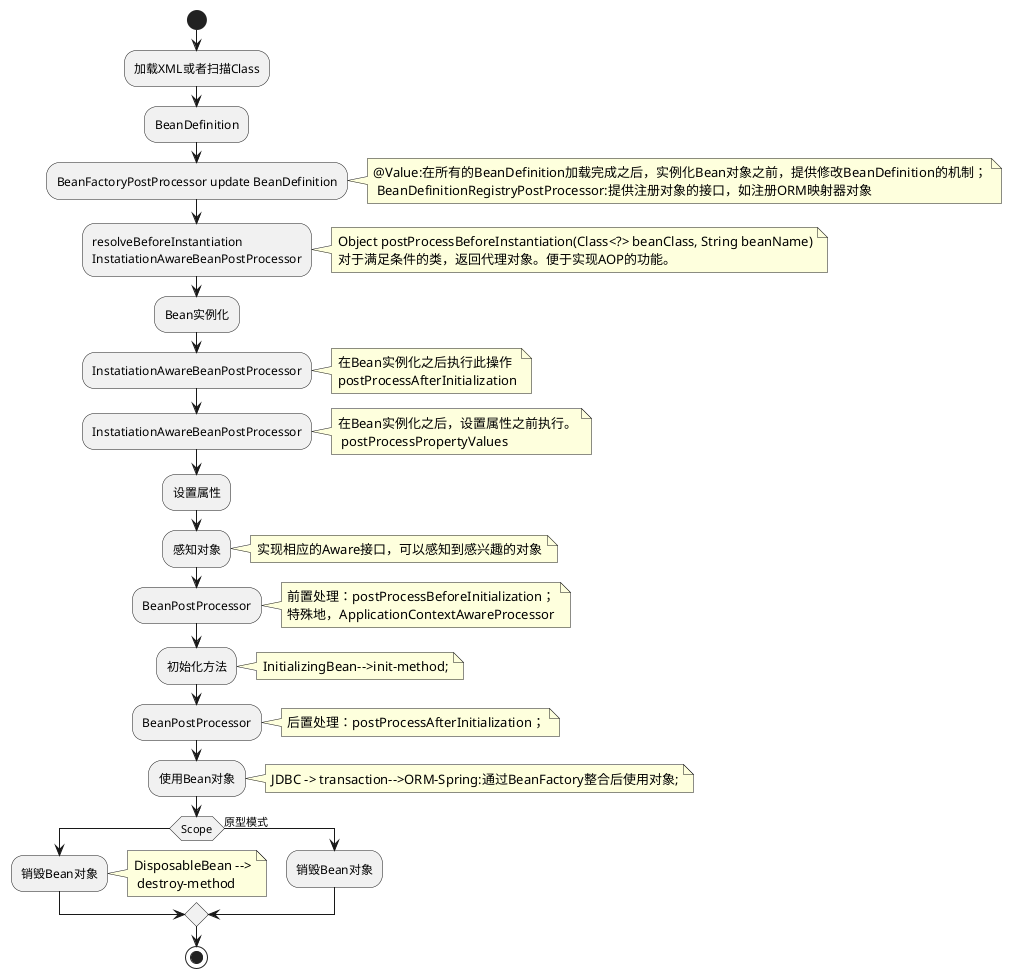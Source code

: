 @startuml
'https://plantuml.com/activity-diagram-beta

start
:加载XML或者扫描Class;
:BeanDefinition;
:BeanFactoryPostProcessor update BeanDefinition;
note right:@Value:在所有的BeanDefinition加载完成之后，实例化Bean对象之前，提供修改BeanDefinition的机制；\n BeanDefinitionRegistryPostProcessor:提供注册对象的接口，如注册ORM映射器对象

:resolveBeforeInstantiation \nInstatiationAwareBeanPostProcessor;
note right
Object postProcessBeforeInstantiation(Class<?> beanClass, String beanName)
对于满足条件的类，返回代理对象。便于实现AOP的功能。
end note

:Bean实例化;
:InstatiationAwareBeanPostProcessor;
note right:在Bean实例化之后执行此操作\npostProcessAfterInitialization
:InstatiationAwareBeanPostProcessor;
note right: 在Bean实例化之后，设置属性之前执行。\n postProcessPropertyValues
:设置属性;
:感知对象;
note right:实现相应的Aware接口，可以感知到感兴趣的对象
:BeanPostProcessor;
note right: 前置处理：postProcessBeforeInitialization；\n特殊地，ApplicationContextAwareProcessor
:初始化方法;
note right:InitializingBean-->init-method;
:BeanPostProcessor;
note right: 后置处理：postProcessAfterInitialization；
:使用Bean对象;
note right: JDBC -> transaction-->ORM-Spring:通过BeanFactory整合后使用对象;
if (Scope) then
  :销毁Bean对象;
  note right:DisposableBean -->\n destroy-method
else (原型模式)
  :销毁Bean对象;
endif

stop

@enduml
